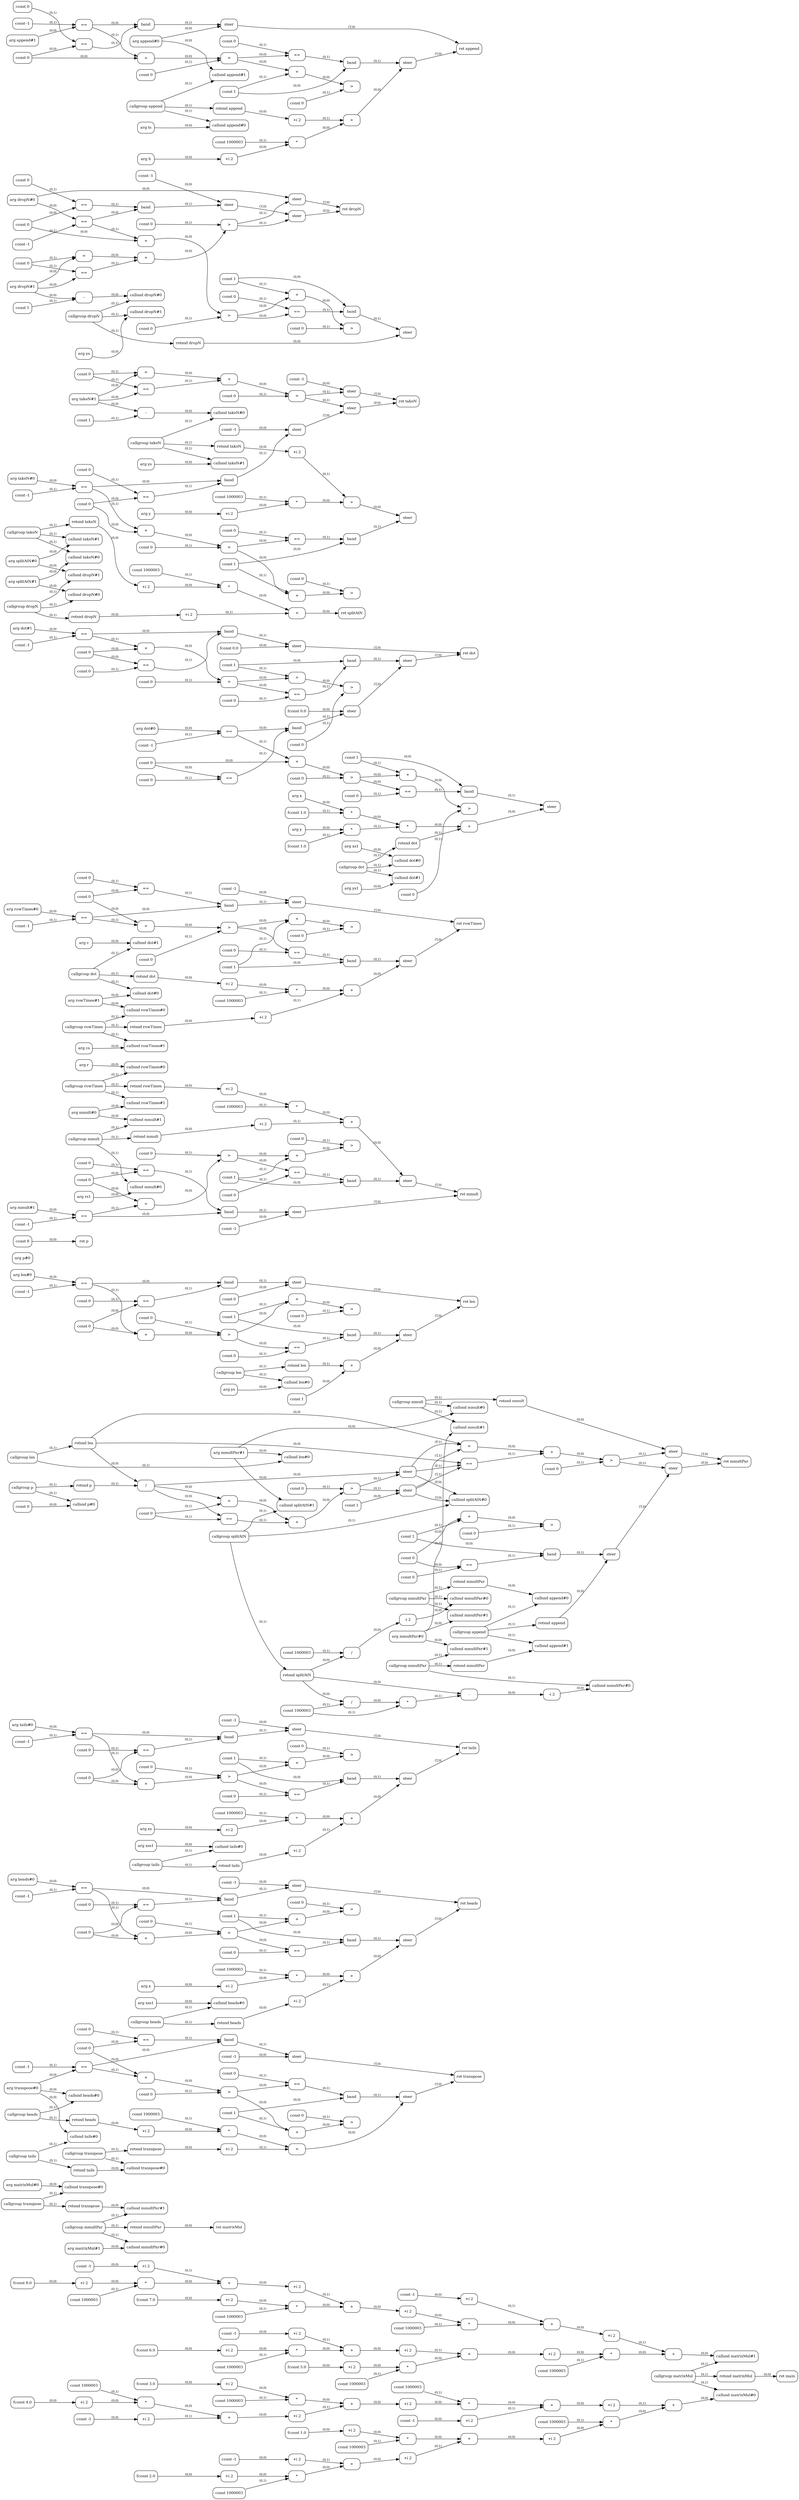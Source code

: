 digraph G {
  rankdir=LR;
  node [shape=box, style=rounded, fontsize=12];
  n0 [label="const -1"];
  n1 [label="const -1"];
  n2 [label="fconst 1.0"];
  n3 [label="fconst 2.0"];
  n4 [label="+i 2"];
  n5 [label="+i 2"];
  n6 [label="const 1000003"];
  n7 [label="*"];
  n8 [label="+"];
  n9 [label="+i 2"];
  n10 [label="+i 2"];
  n11 [label="const 1000003"];
  n12 [label="*"];
  n13 [label="+"];
  n14 [label="const -1"];
  n15 [label="fconst 3.0"];
  n16 [label="fconst 4.0"];
  n17 [label="+i 2"];
  n18 [label="+i 2"];
  n19 [label="const 1000003"];
  n20 [label="*"];
  n21 [label="+"];
  n22 [label="+i 2"];
  n23 [label="+i 2"];
  n24 [label="const 1000003"];
  n25 [label="*"];
  n26 [label="+"];
  n27 [label="+i 2"];
  n28 [label="+i 2"];
  n29 [label="const 1000003"];
  n30 [label="*"];
  n31 [label="+"];
  n32 [label="+i 2"];
  n33 [label="+i 2"];
  n34 [label="const 1000003"];
  n35 [label="*"];
  n36 [label="+"];
  n37 [label="const -1"];
  n38 [label="const -1"];
  n39 [label="fconst 5.0"];
  n40 [label="fconst 6.0"];
  n41 [label="+i 2"];
  n42 [label="+i 2"];
  n43 [label="const 1000003"];
  n44 [label="*"];
  n45 [label="+"];
  n46 [label="+i 2"];
  n47 [label="+i 2"];
  n48 [label="const 1000003"];
  n49 [label="*"];
  n50 [label="+"];
  n51 [label="const -1"];
  n52 [label="fconst 7.0"];
  n53 [label="fconst 8.0"];
  n54 [label="+i 2"];
  n55 [label="+i 2"];
  n56 [label="const 1000003"];
  n57 [label="*"];
  n58 [label="+"];
  n59 [label="+i 2"];
  n60 [label="+i 2"];
  n61 [label="const 1000003"];
  n62 [label="*"];
  n63 [label="+"];
  n64 [label="+i 2"];
  n65 [label="+i 2"];
  n66 [label="const 1000003"];
  n67 [label="*"];
  n68 [label="+"];
  n69 [label="+i 2"];
  n70 [label="+i 2"];
  n71 [label="const 1000003"];
  n72 [label="*"];
  n73 [label="+"];
  n74 [label="arg matrixMul#0"];
  n75 [label="arg matrixMul#1"];
  n76 [label="arg transpose#0"];
  n77 [label="const 0"];
  n78 [label="const -1"];
  n79 [label="=="];
  n80 [label="const 0"];
  n81 [label="=="];
  n82 [label="band"];
  n83 [label="const -1"];
  n84 [label="steer"];
  n85 [label="+"];
  n86 [label="const 0"];
  n87 [label=">"];
  n88 [label="const 1"];
  n89 [label="const 0"];
  n90 [label="=="];
  n91 [label="band"];
  n92 [label="arg heads#0"];
  n93 [label="const 0"];
  n94 [label="const -1"];
  n95 [label="=="];
  n96 [label="const 0"];
  n97 [label="=="];
  n98 [label="band"];
  n99 [label="const -1"];
  n100 [label="steer"];
  n101 [label="+"];
  n102 [label="const 0"];
  n103 [label=">"];
  n104 [label="const 1"];
  n105 [label="const 0"];
  n106 [label="=="];
  n107 [label="band"];
  n108 [label="arg x"];
  n109 [label="arg xss1"];
  n110 [label="callgroup heads"];
  n111 [label="callsnd heads#0"];
  n112 [label="retsnd heads"];
  n113 [label="+i 2"];
  n114 [label="+i 2"];
  n115 [label="const 1000003"];
  n116 [label="*"];
  n117 [label="+"];
  n118 [label="steer"];
  n119 [label="+"];
  n120 [label="const 0"];
  n121 [label=">"];
  n122 [label="ret heads"];
  n123 [label="callgroup heads"];
  n124 [label="callsnd heads#0"];
  n125 [label="retsnd heads"];
  n126 [label="arg tails#0"];
  n127 [label="const 0"];
  n128 [label="const -1"];
  n129 [label="=="];
  n130 [label="const 0"];
  n131 [label="=="];
  n132 [label="band"];
  n133 [label="const -1"];
  n134 [label="steer"];
  n135 [label="+"];
  n136 [label="const 0"];
  n137 [label=">"];
  n138 [label="const 1"];
  n139 [label="const 0"];
  n140 [label="=="];
  n141 [label="band"];
  n142 [label="arg xs"];
  n143 [label="arg xss1"];
  n144 [label="callgroup tails"];
  n145 [label="callsnd tails#0"];
  n146 [label="retsnd tails"];
  n147 [label="+i 2"];
  n148 [label="+i 2"];
  n149 [label="const 1000003"];
  n150 [label="*"];
  n151 [label="+"];
  n152 [label="steer"];
  n153 [label="+"];
  n154 [label="const 0"];
  n155 [label=">"];
  n156 [label="ret tails"];
  n157 [label="callgroup tails"];
  n158 [label="callsnd tails#0"];
  n159 [label="retsnd tails"];
  n160 [label="callgroup transpose"];
  n161 [label="callsnd transpose#0"];
  n162 [label="retsnd transpose"];
  n163 [label="+i 2"];
  n164 [label="+i 2"];
  n165 [label="const 1000003"];
  n166 [label="*"];
  n167 [label="+"];
  n168 [label="steer"];
  n169 [label="+"];
  n170 [label="const 0"];
  n171 [label=">"];
  n172 [label="ret transpose"];
  n173 [label="callgroup transpose"];
  n174 [label="callsnd transpose#0"];
  n175 [label="retsnd transpose"];
  n176 [label="arg mmultPar#0"];
  n177 [label="arg mmultPar#1"];
  n178 [label="arg len#0"];
  n179 [label="const 0"];
  n180 [label="const -1"];
  n181 [label="=="];
  n182 [label="const 0"];
  n183 [label="=="];
  n184 [label="band"];
  n185 [label="const 0"];
  n186 [label="steer"];
  n187 [label="+"];
  n188 [label="const 0"];
  n189 [label=">"];
  n190 [label="const 1"];
  n191 [label="const 0"];
  n192 [label="=="];
  n193 [label="band"];
  n194 [label="const 1"];
  n195 [label="arg ys"];
  n196 [label="callgroup len"];
  n197 [label="callsnd len#0"];
  n198 [label="retsnd len"];
  n199 [label="+"];
  n200 [label="steer"];
  n201 [label="+"];
  n202 [label="const 0"];
  n203 [label=">"];
  n204 [label="ret len"];
  n205 [label="callgroup len"];
  n206 [label="callsnd len#0"];
  n207 [label="retsnd len"];
  n208 [label="const 0"];
  n209 [label="arg p#0"];
  n210 [label="const 8"];
  n211 [label="ret p"];
  n212 [label="callgroup p"];
  n213 [label="callsnd p#0"];
  n214 [label="retsnd p"];
  n215 [label="/"];
  n216 [label="const 0"];
  n217 [label="<"];
  n218 [label="=="];
  n219 [label="+"];
  n220 [label="const 0"];
  n221 [label=">"];
  n222 [label="const 1"];
  n223 [label="steer"];
  n224 [label="steer"];
  n225 [label="<"];
  n226 [label="=="];
  n227 [label="+"];
  n228 [label="const 0"];
  n229 [label=">"];
  n230 [label="arg mmult#0"];
  n231 [label="arg mmult#1"];
  n232 [label="const 0"];
  n233 [label="const -1"];
  n234 [label="=="];
  n235 [label="const 0"];
  n236 [label="=="];
  n237 [label="band"];
  n238 [label="const -1"];
  n239 [label="steer"];
  n240 [label="+"];
  n241 [label="const 0"];
  n242 [label=">"];
  n243 [label="const 1"];
  n244 [label="const 0"];
  n245 [label="=="];
  n246 [label="band"];
  n247 [label="arg r"];
  n248 [label="arg rowTimes#0"];
  n249 [label="arg rowTimes#1"];
  n250 [label="const 0"];
  n251 [label="const -1"];
  n252 [label="=="];
  n253 [label="const 0"];
  n254 [label="=="];
  n255 [label="band"];
  n256 [label="const -1"];
  n257 [label="steer"];
  n258 [label="+"];
  n259 [label="const 0"];
  n260 [label=">"];
  n261 [label="const 1"];
  n262 [label="const 0"];
  n263 [label="=="];
  n264 [label="band"];
  n265 [label="arg c"];
  n266 [label="arg dot#0"];
  n267 [label="arg dot#1"];
  n268 [label="const 0"];
  n269 [label="const -1"];
  n270 [label="=="];
  n271 [label="const 0"];
  n272 [label="=="];
  n273 [label="band"];
  n274 [label="fconst 0.0"];
  n275 [label="steer"];
  n276 [label="+"];
  n277 [label="const 0"];
  n278 [label=">"];
  n279 [label="const 1"];
  n280 [label="const 0"];
  n281 [label="=="];
  n282 [label="band"];
  n283 [label="const 0"];
  n284 [label="const -1"];
  n285 [label="=="];
  n286 [label="const 0"];
  n287 [label="=="];
  n288 [label="band"];
  n289 [label="fconst 0.0"];
  n290 [label="steer"];
  n291 [label="+"];
  n292 [label="const 0"];
  n293 [label=">"];
  n294 [label="const 1"];
  n295 [label="const 0"];
  n296 [label="=="];
  n297 [label="band"];
  n298 [label="arg x"];
  n299 [label="fconst 1.0"];
  n300 [label="*"];
  n301 [label="arg y"];
  n302 [label="fconst 1.0"];
  n303 [label="*"];
  n304 [label="*"];
  n305 [label="arg xs1"];
  n306 [label="arg ys1"];
  n307 [label="callgroup dot"];
  n308 [label="callsnd dot#0"];
  n309 [label="callsnd dot#1"];
  n310 [label="retsnd dot"];
  n311 [label="+"];
  n312 [label="steer"];
  n313 [label="+"];
  n314 [label="const 0"];
  n315 [label=">"];
  n316 [label="steer"];
  n317 [label="+"];
  n318 [label="const 0"];
  n319 [label=">"];
  n320 [label="ret dot"];
  n321 [label="callgroup dot"];
  n322 [label="callsnd dot#0"];
  n323 [label="callsnd dot#1"];
  n324 [label="retsnd dot"];
  n325 [label="arg cs"];
  n326 [label="callgroup rowTimes"];
  n327 [label="callsnd rowTimes#0"];
  n328 [label="callsnd rowTimes#1"];
  n329 [label="retsnd rowTimes"];
  n330 [label="+i 2"];
  n331 [label="+i 2"];
  n332 [label="const 1000003"];
  n333 [label="*"];
  n334 [label="+"];
  n335 [label="steer"];
  n336 [label="+"];
  n337 [label="const 0"];
  n338 [label=">"];
  n339 [label="ret rowTimes"];
  n340 [label="callgroup rowTimes"];
  n341 [label="callsnd rowTimes#0"];
  n342 [label="callsnd rowTimes#1"];
  n343 [label="retsnd rowTimes"];
  n344 [label="arg rs1"];
  n345 [label="callgroup mmult"];
  n346 [label="callsnd mmult#0"];
  n347 [label="callsnd mmult#1"];
  n348 [label="retsnd mmult"];
  n349 [label="+i 2"];
  n350 [label="+i 2"];
  n351 [label="const 1000003"];
  n352 [label="*"];
  n353 [label="+"];
  n354 [label="steer"];
  n355 [label="+"];
  n356 [label="const 0"];
  n357 [label=">"];
  n358 [label="ret mmult"];
  n359 [label="callgroup mmult"];
  n360 [label="callsnd mmult#0"];
  n361 [label="callsnd mmult#1"];
  n362 [label="retsnd mmult"];
  n363 [label="arg splitAtN#0"];
  n364 [label="arg splitAtN#1"];
  n365 [label="arg takeN#0"];
  n366 [label="arg takeN#1"];
  n367 [label="const 0"];
  n368 [label="<"];
  n369 [label="=="];
  n370 [label="+"];
  n371 [label="const 0"];
  n372 [label=">"];
  n373 [label="const -1"];
  n374 [label="const 0"];
  n375 [label="const -1"];
  n376 [label="=="];
  n377 [label="const 0"];
  n378 [label="=="];
  n379 [label="band"];
  n380 [label="const -1"];
  n381 [label="steer"];
  n382 [label="+"];
  n383 [label="const 0"];
  n384 [label=">"];
  n385 [label="const 1"];
  n386 [label="const 0"];
  n387 [label="=="];
  n388 [label="band"];
  n389 [label="arg y"];
  n390 [label="const 1"];
  n391 [label="-"];
  n392 [label="arg ys"];
  n393 [label="callgroup takeN"];
  n394 [label="callsnd takeN#0"];
  n395 [label="callsnd takeN#1"];
  n396 [label="retsnd takeN"];
  n397 [label="+i 2"];
  n398 [label="+i 2"];
  n399 [label="const 1000003"];
  n400 [label="*"];
  n401 [label="+"];
  n402 [label="steer"];
  n403 [label="+"];
  n404 [label="const 0"];
  n405 [label=">"];
  n406 [label="steer"];
  n407 [label="steer"];
  n408 [label="ret takeN"];
  n409 [label="callgroup takeN"];
  n410 [label="callsnd takeN#0"];
  n411 [label="callsnd takeN#1"];
  n412 [label="retsnd takeN"];
  n413 [label="arg dropN#0"];
  n414 [label="arg dropN#1"];
  n415 [label="const 0"];
  n416 [label="<"];
  n417 [label="=="];
  n418 [label="+"];
  n419 [label="const 0"];
  n420 [label=">"];
  n421 [label="const 0"];
  n422 [label="const -1"];
  n423 [label="=="];
  n424 [label="const 0"];
  n425 [label="=="];
  n426 [label="band"];
  n427 [label="const -1"];
  n428 [label="steer"];
  n429 [label="+"];
  n430 [label="const 0"];
  n431 [label=">"];
  n432 [label="const 1"];
  n433 [label="const 0"];
  n434 [label="=="];
  n435 [label="band"];
  n436 [label="const 1"];
  n437 [label="-"];
  n438 [label="arg ys"];
  n439 [label="callgroup dropN"];
  n440 [label="callsnd dropN#0"];
  n441 [label="callsnd dropN#1"];
  n442 [label="retsnd dropN"];
  n443 [label="steer"];
  n444 [label="+"];
  n445 [label="const 0"];
  n446 [label=">"];
  n447 [label="steer"];
  n448 [label="steer"];
  n449 [label="ret dropN"];
  n450 [label="callgroup dropN"];
  n451 [label="callsnd dropN#0"];
  n452 [label="callsnd dropN#1"];
  n453 [label="retsnd dropN"];
  n454 [label="+i 2"];
  n455 [label="+i 2"];
  n456 [label="const 1000003"];
  n457 [label="*"];
  n458 [label="+"];
  n459 [label="ret splitAtN"];
  n460 [label="callgroup splitAtN"];
  n461 [label="callsnd splitAtN#0"];
  n462 [label="callsnd splitAtN#1"];
  n463 [label="retsnd splitAtN"];
  n464 [label="const 0"];
  n465 [label="const 1000003"];
  n466 [label="/"];
  n467 [label="-i 2"];
  n468 [label="const 1000003"];
  n469 [label="/"];
  n470 [label="*"];
  n471 [label="-"];
  n472 [label="-i 2"];
  n473 [label="const 1"];
  n474 [label="const 0"];
  n475 [label="=="];
  n476 [label="band"];
  n477 [label="callgroup mmultPar"];
  n478 [label="callsnd mmultPar#0"];
  n479 [label="callsnd mmultPar#1"];
  n480 [label="retsnd mmultPar"];
  n481 [label="callgroup mmultPar"];
  n482 [label="callsnd mmultPar#0"];
  n483 [label="callsnd mmultPar#1"];
  n484 [label="retsnd mmultPar"];
  n485 [label="arg append#0"];
  n486 [label="arg append#1"];
  n487 [label="const 0"];
  n488 [label="const -1"];
  n489 [label="=="];
  n490 [label="const 0"];
  n491 [label="=="];
  n492 [label="band"];
  n493 [label="steer"];
  n494 [label="+"];
  n495 [label="const 0"];
  n496 [label=">"];
  n497 [label="const 1"];
  n498 [label="const 0"];
  n499 [label="=="];
  n500 [label="band"];
  n501 [label="arg h"];
  n502 [label="arg ts"];
  n503 [label="callgroup append"];
  n504 [label="callsnd append#0"];
  n505 [label="callsnd append#1"];
  n506 [label="retsnd append"];
  n507 [label="+i 2"];
  n508 [label="+i 2"];
  n509 [label="const 1000003"];
  n510 [label="*"];
  n511 [label="+"];
  n512 [label="steer"];
  n513 [label="+"];
  n514 [label="const 0"];
  n515 [label=">"];
  n516 [label="ret append"];
  n517 [label="callgroup append"];
  n518 [label="callsnd append#0"];
  n519 [label="callsnd append#1"];
  n520 [label="retsnd append"];
  n521 [label="steer"];
  n522 [label="+"];
  n523 [label="const 0"];
  n524 [label=">"];
  n525 [label="steer"];
  n526 [label="steer"];
  n527 [label="ret mmultPar"];
  n528 [label="callgroup mmultPar"];
  n529 [label="callsnd mmultPar#0"];
  n530 [label="callsnd mmultPar#1"];
  n531 [label="retsnd mmultPar"];
  n532 [label="ret matrixMul"];
  n533 [label="callgroup matrixMul"];
  n534 [label="callsnd matrixMul#0"];
  n535 [label="callsnd matrixMul#1"];
  n536 [label="retsnd matrixMul"];
  n537 [label="ret main"];
  n3 -> n4 [label="(0,0)", fontsize=10];
  n1 -> n5 [label="(0,0)", fontsize=10];
  n4 -> n7 [label="(0,0)", fontsize=10];
  n6 -> n7 [label="(0,1)", fontsize=10];
  n7 -> n8 [label="(0,0)", fontsize=10];
  n5 -> n8 [label="(0,1)", fontsize=10];
  n2 -> n9 [label="(0,0)", fontsize=10];
  n8 -> n10 [label="(0,0)", fontsize=10];
  n9 -> n12 [label="(0,0)", fontsize=10];
  n11 -> n12 [label="(0,1)", fontsize=10];
  n12 -> n13 [label="(0,0)", fontsize=10];
  n10 -> n13 [label="(0,1)", fontsize=10];
  n16 -> n17 [label="(0,0)", fontsize=10];
  n14 -> n18 [label="(0,0)", fontsize=10];
  n17 -> n20 [label="(0,0)", fontsize=10];
  n19 -> n20 [label="(0,1)", fontsize=10];
  n20 -> n21 [label="(0,0)", fontsize=10];
  n18 -> n21 [label="(0,1)", fontsize=10];
  n15 -> n22 [label="(0,0)", fontsize=10];
  n21 -> n23 [label="(0,0)", fontsize=10];
  n22 -> n25 [label="(0,0)", fontsize=10];
  n24 -> n25 [label="(0,1)", fontsize=10];
  n25 -> n26 [label="(0,0)", fontsize=10];
  n23 -> n26 [label="(0,1)", fontsize=10];
  n26 -> n27 [label="(0,0)", fontsize=10];
  n0 -> n28 [label="(0,0)", fontsize=10];
  n27 -> n30 [label="(0,0)", fontsize=10];
  n29 -> n30 [label="(0,1)", fontsize=10];
  n30 -> n31 [label="(0,0)", fontsize=10];
  n28 -> n31 [label="(0,1)", fontsize=10];
  n13 -> n32 [label="(0,0)", fontsize=10];
  n31 -> n33 [label="(0,0)", fontsize=10];
  n32 -> n35 [label="(0,0)", fontsize=10];
  n34 -> n35 [label="(0,1)", fontsize=10];
  n35 -> n36 [label="(0,0)", fontsize=10];
  n33 -> n36 [label="(0,1)", fontsize=10];
  n40 -> n41 [label="(0,0)", fontsize=10];
  n38 -> n42 [label="(0,0)", fontsize=10];
  n41 -> n44 [label="(0,0)", fontsize=10];
  n43 -> n44 [label="(0,1)", fontsize=10];
  n44 -> n45 [label="(0,0)", fontsize=10];
  n42 -> n45 [label="(0,1)", fontsize=10];
  n39 -> n46 [label="(0,0)", fontsize=10];
  n45 -> n47 [label="(0,0)", fontsize=10];
  n46 -> n49 [label="(0,0)", fontsize=10];
  n48 -> n49 [label="(0,1)", fontsize=10];
  n49 -> n50 [label="(0,0)", fontsize=10];
  n47 -> n50 [label="(0,1)", fontsize=10];
  n53 -> n54 [label="(0,0)", fontsize=10];
  n51 -> n55 [label="(0,0)", fontsize=10];
  n54 -> n57 [label="(0,0)", fontsize=10];
  n56 -> n57 [label="(0,1)", fontsize=10];
  n57 -> n58 [label="(0,0)", fontsize=10];
  n55 -> n58 [label="(0,1)", fontsize=10];
  n52 -> n59 [label="(0,0)", fontsize=10];
  n58 -> n60 [label="(0,0)", fontsize=10];
  n59 -> n62 [label="(0,0)", fontsize=10];
  n61 -> n62 [label="(0,1)", fontsize=10];
  n62 -> n63 [label="(0,0)", fontsize=10];
  n60 -> n63 [label="(0,1)", fontsize=10];
  n63 -> n64 [label="(0,0)", fontsize=10];
  n37 -> n65 [label="(0,0)", fontsize=10];
  n64 -> n67 [label="(0,0)", fontsize=10];
  n66 -> n67 [label="(0,1)", fontsize=10];
  n67 -> n68 [label="(0,0)", fontsize=10];
  n65 -> n68 [label="(0,1)", fontsize=10];
  n50 -> n69 [label="(0,0)", fontsize=10];
  n68 -> n70 [label="(0,0)", fontsize=10];
  n69 -> n72 [label="(0,0)", fontsize=10];
  n71 -> n72 [label="(0,1)", fontsize=10];
  n72 -> n73 [label="(0,0)", fontsize=10];
  n70 -> n73 [label="(0,1)", fontsize=10];
  n76 -> n79 [label="(0,0)", fontsize=10];
  n78 -> n79 [label="(0,1)", fontsize=10];
  n77 -> n81 [label="(0,0)", fontsize=10];
  n80 -> n81 [label="(0,1)", fontsize=10];
  n79 -> n82 [label="(0,0)", fontsize=10];
  n81 -> n82 [label="(0,1)", fontsize=10];
  n83 -> n84 [label="(0,0)", fontsize=10];
  n82 -> n84 [label="(0,1)", fontsize=10];
  n77 -> n85 [label="(0,0)", fontsize=10];
  n79 -> n85 [label="(0,1)", fontsize=10];
  n85 -> n87 [label="(0,0)", fontsize=10];
  n86 -> n87 [label="(0,1)", fontsize=10];
  n87 -> n90 [label="(0,0)", fontsize=10];
  n89 -> n90 [label="(0,1)", fontsize=10];
  n88 -> n91 [label="(0,0)", fontsize=10];
  n90 -> n91 [label="(0,1)", fontsize=10];
  n92 -> n95 [label="(0,0)", fontsize=10];
  n94 -> n95 [label="(0,1)", fontsize=10];
  n93 -> n97 [label="(0,0)", fontsize=10];
  n96 -> n97 [label="(0,1)", fontsize=10];
  n95 -> n98 [label="(0,0)", fontsize=10];
  n97 -> n98 [label="(0,1)", fontsize=10];
  n99 -> n100 [label="(0,0)", fontsize=10];
  n98 -> n100 [label="(0,1)", fontsize=10];
  n93 -> n101 [label="(0,0)", fontsize=10];
  n95 -> n101 [label="(0,1)", fontsize=10];
  n101 -> n103 [label="(0,0)", fontsize=10];
  n102 -> n103 [label="(0,1)", fontsize=10];
  n103 -> n106 [label="(0,0)", fontsize=10];
  n105 -> n106 [label="(0,1)", fontsize=10];
  n104 -> n107 [label="(0,0)", fontsize=10];
  n106 -> n107 [label="(0,1)", fontsize=10];
  n109 -> n111 [label="(0,0)", fontsize=10];
  n110 -> n111 [label="(0,1)", fontsize=10];
  n110 -> n112 [label="(0,1)", fontsize=10];
  n108 -> n113 [label="(0,0)", fontsize=10];
  n112 -> n114 [label="(0,0)", fontsize=10];
  n113 -> n116 [label="(0,0)", fontsize=10];
  n115 -> n116 [label="(0,1)", fontsize=10];
  n116 -> n117 [label="(0,0)", fontsize=10];
  n114 -> n117 [label="(0,1)", fontsize=10];
  n117 -> n118 [label="(0,0)", fontsize=10];
  n107 -> n118 [label="(0,1)", fontsize=10];
  n103 -> n119 [label="(0,0)", fontsize=10];
  n104 -> n119 [label="(0,1)", fontsize=10];
  n119 -> n121 [label="(0,0)", fontsize=10];
  n120 -> n121 [label="(0,1)", fontsize=10];
  n100 -> n122 [label="(T,0)", fontsize=10];
  n118 -> n122 [label="(T,0)", fontsize=10];
  n76 -> n124 [label="(0,0)", fontsize=10];
  n123 -> n124 [label="(0,1)", fontsize=10];
  n123 -> n125 [label="(0,1)", fontsize=10];
  n126 -> n129 [label="(0,0)", fontsize=10];
  n128 -> n129 [label="(0,1)", fontsize=10];
  n127 -> n131 [label="(0,0)", fontsize=10];
  n130 -> n131 [label="(0,1)", fontsize=10];
  n129 -> n132 [label="(0,0)", fontsize=10];
  n131 -> n132 [label="(0,1)", fontsize=10];
  n133 -> n134 [label="(0,0)", fontsize=10];
  n132 -> n134 [label="(0,1)", fontsize=10];
  n127 -> n135 [label="(0,0)", fontsize=10];
  n129 -> n135 [label="(0,1)", fontsize=10];
  n135 -> n137 [label="(0,0)", fontsize=10];
  n136 -> n137 [label="(0,1)", fontsize=10];
  n137 -> n140 [label="(0,0)", fontsize=10];
  n139 -> n140 [label="(0,1)", fontsize=10];
  n138 -> n141 [label="(0,0)", fontsize=10];
  n140 -> n141 [label="(0,1)", fontsize=10];
  n143 -> n145 [label="(0,0)", fontsize=10];
  n144 -> n145 [label="(0,1)", fontsize=10];
  n144 -> n146 [label="(0,1)", fontsize=10];
  n142 -> n147 [label="(0,0)", fontsize=10];
  n146 -> n148 [label="(0,0)", fontsize=10];
  n147 -> n150 [label="(0,0)", fontsize=10];
  n149 -> n150 [label="(0,1)", fontsize=10];
  n150 -> n151 [label="(0,0)", fontsize=10];
  n148 -> n151 [label="(0,1)", fontsize=10];
  n151 -> n152 [label="(0,0)", fontsize=10];
  n141 -> n152 [label="(0,1)", fontsize=10];
  n137 -> n153 [label="(0,0)", fontsize=10];
  n138 -> n153 [label="(0,1)", fontsize=10];
  n153 -> n155 [label="(0,0)", fontsize=10];
  n154 -> n155 [label="(0,1)", fontsize=10];
  n134 -> n156 [label="(T,0)", fontsize=10];
  n152 -> n156 [label="(T,0)", fontsize=10];
  n76 -> n158 [label="(0,0)", fontsize=10];
  n157 -> n158 [label="(0,1)", fontsize=10];
  n157 -> n159 [label="(0,1)", fontsize=10];
  n159 -> n161 [label="(0,0)", fontsize=10];
  n160 -> n161 [label="(0,1)", fontsize=10];
  n160 -> n162 [label="(0,1)", fontsize=10];
  n125 -> n163 [label="(0,0)", fontsize=10];
  n162 -> n164 [label="(0,0)", fontsize=10];
  n163 -> n166 [label="(0,0)", fontsize=10];
  n165 -> n166 [label="(0,1)", fontsize=10];
  n166 -> n167 [label="(0,0)", fontsize=10];
  n164 -> n167 [label="(0,1)", fontsize=10];
  n167 -> n168 [label="(0,0)", fontsize=10];
  n91 -> n168 [label="(0,1)", fontsize=10];
  n87 -> n169 [label="(0,0)", fontsize=10];
  n88 -> n169 [label="(0,1)", fontsize=10];
  n169 -> n171 [label="(0,0)", fontsize=10];
  n170 -> n171 [label="(0,1)", fontsize=10];
  n84 -> n172 [label="(T,0)", fontsize=10];
  n168 -> n172 [label="(T,0)", fontsize=10];
  n74 -> n174 [label="(0,0)", fontsize=10];
  n173 -> n174 [label="(0,1)", fontsize=10];
  n173 -> n175 [label="(0,1)", fontsize=10];
  n178 -> n181 [label="(0,0)", fontsize=10];
  n180 -> n181 [label="(0,1)", fontsize=10];
  n179 -> n183 [label="(0,0)", fontsize=10];
  n182 -> n183 [label="(0,1)", fontsize=10];
  n181 -> n184 [label="(0,0)", fontsize=10];
  n183 -> n184 [label="(0,1)", fontsize=10];
  n185 -> n186 [label="(0,0)", fontsize=10];
  n184 -> n186 [label="(0,1)", fontsize=10];
  n179 -> n187 [label="(0,0)", fontsize=10];
  n181 -> n187 [label="(0,1)", fontsize=10];
  n187 -> n189 [label="(0,0)", fontsize=10];
  n188 -> n189 [label="(0,1)", fontsize=10];
  n189 -> n192 [label="(0,0)", fontsize=10];
  n191 -> n192 [label="(0,1)", fontsize=10];
  n190 -> n193 [label="(0,0)", fontsize=10];
  n192 -> n193 [label="(0,1)", fontsize=10];
  n195 -> n197 [label="(0,0)", fontsize=10];
  n196 -> n197 [label="(0,1)", fontsize=10];
  n196 -> n198 [label="(0,1)", fontsize=10];
  n194 -> n199 [label="(0,0)", fontsize=10];
  n198 -> n199 [label="(0,1)", fontsize=10];
  n199 -> n200 [label="(0,0)", fontsize=10];
  n193 -> n200 [label="(0,1)", fontsize=10];
  n189 -> n201 [label="(0,0)", fontsize=10];
  n190 -> n201 [label="(0,1)", fontsize=10];
  n201 -> n203 [label="(0,0)", fontsize=10];
  n202 -> n203 [label="(0,1)", fontsize=10];
  n186 -> n204 [label="(T,0)", fontsize=10];
  n200 -> n204 [label="(T,0)", fontsize=10];
  n177 -> n206 [label="(0,0)", fontsize=10];
  n205 -> n206 [label="(0,1)", fontsize=10];
  n205 -> n207 [label="(0,1)", fontsize=10];
  n210 -> n211 [label="(0,0)", fontsize=10];
  n208 -> n213 [label="(0,0)", fontsize=10];
  n212 -> n213 [label="(0,1)", fontsize=10];
  n212 -> n214 [label="(0,1)", fontsize=10];
  n207 -> n215 [label="(0,0)", fontsize=10];
  n214 -> n215 [label="(0,1)", fontsize=10];
  n215 -> n217 [label="(0,0)", fontsize=10];
  n216 -> n217 [label="(0,1)", fontsize=10];
  n215 -> n218 [label="(0,0)", fontsize=10];
  n216 -> n218 [label="(0,1)", fontsize=10];
  n217 -> n219 [label="(0,0)", fontsize=10];
  n218 -> n219 [label="(0,1)", fontsize=10];
  n219 -> n221 [label="(0,0)", fontsize=10];
  n220 -> n221 [label="(0,1)", fontsize=10];
  n222 -> n223 [label="(0,0)", fontsize=10];
  n221 -> n223 [label="(0,1)", fontsize=10];
  n215 -> n224 [label="(0,0)", fontsize=10];
  n221 -> n224 [label="(0,1)", fontsize=10];
  n207 -> n225 [label="(0,0)", fontsize=10];
  n223 -> n225 [label="(T,1)", fontsize=10];
  n224 -> n225 [label="(F,1)", fontsize=10];
  n207 -> n226 [label="(0,0)", fontsize=10];
  n223 -> n226 [label="(T,1)", fontsize=10];
  n224 -> n226 [label="(F,1)", fontsize=10];
  n225 -> n227 [label="(0,0)", fontsize=10];
  n226 -> n227 [label="(0,1)", fontsize=10];
  n227 -> n229 [label="(0,0)", fontsize=10];
  n228 -> n229 [label="(0,1)", fontsize=10];
  n231 -> n234 [label="(0,0)", fontsize=10];
  n233 -> n234 [label="(0,1)", fontsize=10];
  n232 -> n236 [label="(0,0)", fontsize=10];
  n235 -> n236 [label="(0,1)", fontsize=10];
  n234 -> n237 [label="(0,0)", fontsize=10];
  n236 -> n237 [label="(0,1)", fontsize=10];
  n238 -> n239 [label="(0,0)", fontsize=10];
  n237 -> n239 [label="(0,1)", fontsize=10];
  n232 -> n240 [label="(0,0)", fontsize=10];
  n234 -> n240 [label="(0,1)", fontsize=10];
  n240 -> n242 [label="(0,0)", fontsize=10];
  n241 -> n242 [label="(0,1)", fontsize=10];
  n242 -> n245 [label="(0,0)", fontsize=10];
  n244 -> n245 [label="(0,1)", fontsize=10];
  n243 -> n246 [label="(0,0)", fontsize=10];
  n245 -> n246 [label="(0,1)", fontsize=10];
  n248 -> n252 [label="(0,0)", fontsize=10];
  n251 -> n252 [label="(0,1)", fontsize=10];
  n250 -> n254 [label="(0,0)", fontsize=10];
  n253 -> n254 [label="(0,1)", fontsize=10];
  n252 -> n255 [label="(0,0)", fontsize=10];
  n254 -> n255 [label="(0,1)", fontsize=10];
  n256 -> n257 [label="(0,0)", fontsize=10];
  n255 -> n257 [label="(0,1)", fontsize=10];
  n250 -> n258 [label="(0,0)", fontsize=10];
  n252 -> n258 [label="(0,1)", fontsize=10];
  n258 -> n260 [label="(0,0)", fontsize=10];
  n259 -> n260 [label="(0,1)", fontsize=10];
  n260 -> n263 [label="(0,0)", fontsize=10];
  n262 -> n263 [label="(0,1)", fontsize=10];
  n261 -> n264 [label="(0,0)", fontsize=10];
  n263 -> n264 [label="(0,1)", fontsize=10];
  n267 -> n270 [label="(0,0)", fontsize=10];
  n269 -> n270 [label="(0,1)", fontsize=10];
  n268 -> n272 [label="(0,0)", fontsize=10];
  n271 -> n272 [label="(0,1)", fontsize=10];
  n270 -> n273 [label="(0,0)", fontsize=10];
  n272 -> n273 [label="(0,1)", fontsize=10];
  n274 -> n275 [label="(0,0)", fontsize=10];
  n273 -> n275 [label="(0,1)", fontsize=10];
  n268 -> n276 [label="(0,0)", fontsize=10];
  n270 -> n276 [label="(0,1)", fontsize=10];
  n276 -> n278 [label="(0,0)", fontsize=10];
  n277 -> n278 [label="(0,1)", fontsize=10];
  n278 -> n281 [label="(0,0)", fontsize=10];
  n280 -> n281 [label="(0,1)", fontsize=10];
  n279 -> n282 [label="(0,0)", fontsize=10];
  n281 -> n282 [label="(0,1)", fontsize=10];
  n266 -> n285 [label="(0,0)", fontsize=10];
  n284 -> n285 [label="(0,1)", fontsize=10];
  n283 -> n287 [label="(0,0)", fontsize=10];
  n286 -> n287 [label="(0,1)", fontsize=10];
  n285 -> n288 [label="(0,0)", fontsize=10];
  n287 -> n288 [label="(0,1)", fontsize=10];
  n289 -> n290 [label="(0,0)", fontsize=10];
  n288 -> n290 [label="(0,1)", fontsize=10];
  n283 -> n291 [label="(0,0)", fontsize=10];
  n285 -> n291 [label="(0,1)", fontsize=10];
  n291 -> n293 [label="(0,0)", fontsize=10];
  n292 -> n293 [label="(0,1)", fontsize=10];
  n293 -> n296 [label="(0,0)", fontsize=10];
  n295 -> n296 [label="(0,1)", fontsize=10];
  n294 -> n297 [label="(0,0)", fontsize=10];
  n296 -> n297 [label="(0,1)", fontsize=10];
  n298 -> n300 [label="(0,0)", fontsize=10];
  n299 -> n300 [label="(0,1)", fontsize=10];
  n301 -> n303 [label="(0,0)", fontsize=10];
  n302 -> n303 [label="(0,1)", fontsize=10];
  n300 -> n304 [label="(0,0)", fontsize=10];
  n303 -> n304 [label="(0,1)", fontsize=10];
  n305 -> n308 [label="(0,0)", fontsize=10];
  n307 -> n308 [label="(0,1)", fontsize=10];
  n306 -> n309 [label="(0,0)", fontsize=10];
  n307 -> n309 [label="(0,1)", fontsize=10];
  n307 -> n310 [label="(0,1)", fontsize=10];
  n304 -> n311 [label="(0,0)", fontsize=10];
  n310 -> n311 [label="(0,1)", fontsize=10];
  n311 -> n312 [label="(0,0)", fontsize=10];
  n297 -> n312 [label="(0,1)", fontsize=10];
  n293 -> n313 [label="(0,0)", fontsize=10];
  n294 -> n313 [label="(0,1)", fontsize=10];
  n313 -> n315 [label="(0,0)", fontsize=10];
  n314 -> n315 [label="(0,1)", fontsize=10];
  n290 -> n316 [label="(T,0)", fontsize=10];
  n282 -> n316 [label="(0,1)", fontsize=10];
  n278 -> n317 [label="(0,0)", fontsize=10];
  n279 -> n317 [label="(0,1)", fontsize=10];
  n317 -> n319 [label="(0,0)", fontsize=10];
  n318 -> n319 [label="(0,1)", fontsize=10];
  n275 -> n320 [label="(T,0)", fontsize=10];
  n316 -> n320 [label="(T,0)", fontsize=10];
  n249 -> n322 [label="(0,0)", fontsize=10];
  n321 -> n322 [label="(0,1)", fontsize=10];
  n265 -> n323 [label="(0,0)", fontsize=10];
  n321 -> n323 [label="(0,1)", fontsize=10];
  n321 -> n324 [label="(0,1)", fontsize=10];
  n249 -> n327 [label="(0,0)", fontsize=10];
  n326 -> n327 [label="(0,1)", fontsize=10];
  n325 -> n328 [label="(0,0)", fontsize=10];
  n326 -> n328 [label="(0,1)", fontsize=10];
  n326 -> n329 [label="(0,1)", fontsize=10];
  n324 -> n330 [label="(0,0)", fontsize=10];
  n329 -> n331 [label="(0,0)", fontsize=10];
  n330 -> n333 [label="(0,0)", fontsize=10];
  n332 -> n333 [label="(0,1)", fontsize=10];
  n333 -> n334 [label="(0,0)", fontsize=10];
  n331 -> n334 [label="(0,1)", fontsize=10];
  n334 -> n335 [label="(0,0)", fontsize=10];
  n264 -> n335 [label="(0,1)", fontsize=10];
  n260 -> n336 [label="(0,0)", fontsize=10];
  n261 -> n336 [label="(0,1)", fontsize=10];
  n336 -> n338 [label="(0,0)", fontsize=10];
  n337 -> n338 [label="(0,1)", fontsize=10];
  n257 -> n339 [label="(T,0)", fontsize=10];
  n335 -> n339 [label="(T,0)", fontsize=10];
  n247 -> n341 [label="(0,0)", fontsize=10];
  n340 -> n341 [label="(0,1)", fontsize=10];
  n230 -> n342 [label="(0,0)", fontsize=10];
  n340 -> n342 [label="(0,1)", fontsize=10];
  n340 -> n343 [label="(0,1)", fontsize=10];
  n344 -> n346 [label="(0,0)", fontsize=10];
  n345 -> n346 [label="(0,1)", fontsize=10];
  n230 -> n347 [label="(0,0)", fontsize=10];
  n345 -> n347 [label="(0,1)", fontsize=10];
  n345 -> n348 [label="(0,1)", fontsize=10];
  n343 -> n349 [label="(0,0)", fontsize=10];
  n348 -> n350 [label="(0,0)", fontsize=10];
  n349 -> n352 [label="(0,0)", fontsize=10];
  n351 -> n352 [label="(0,1)", fontsize=10];
  n352 -> n353 [label="(0,0)", fontsize=10];
  n350 -> n353 [label="(0,1)", fontsize=10];
  n353 -> n354 [label="(0,0)", fontsize=10];
  n246 -> n354 [label="(0,1)", fontsize=10];
  n242 -> n355 [label="(0,0)", fontsize=10];
  n243 -> n355 [label="(0,1)", fontsize=10];
  n355 -> n357 [label="(0,0)", fontsize=10];
  n356 -> n357 [label="(0,1)", fontsize=10];
  n239 -> n358 [label="(T,0)", fontsize=10];
  n354 -> n358 [label="(T,0)", fontsize=10];
  n177 -> n360 [label="(0,0)", fontsize=10];
  n359 -> n360 [label="(0,1)", fontsize=10];
  n176 -> n361 [label="(0,0)", fontsize=10];
  n359 -> n361 [label="(0,1)", fontsize=10];
  n359 -> n362 [label="(0,1)", fontsize=10];
  n366 -> n368 [label="(0,0)", fontsize=10];
  n367 -> n368 [label="(0,1)", fontsize=10];
  n366 -> n369 [label="(0,0)", fontsize=10];
  n367 -> n369 [label="(0,1)", fontsize=10];
  n368 -> n370 [label="(0,0)", fontsize=10];
  n369 -> n370 [label="(0,1)", fontsize=10];
  n370 -> n372 [label="(0,0)", fontsize=10];
  n371 -> n372 [label="(0,1)", fontsize=10];
  n365 -> n376 [label="(0,0)", fontsize=10];
  n375 -> n376 [label="(0,1)", fontsize=10];
  n374 -> n378 [label="(0,0)", fontsize=10];
  n377 -> n378 [label="(0,1)", fontsize=10];
  n376 -> n379 [label="(0,0)", fontsize=10];
  n378 -> n379 [label="(0,1)", fontsize=10];
  n380 -> n381 [label="(0,0)", fontsize=10];
  n379 -> n381 [label="(0,1)", fontsize=10];
  n374 -> n382 [label="(0,0)", fontsize=10];
  n376 -> n382 [label="(0,1)", fontsize=10];
  n382 -> n384 [label="(0,0)", fontsize=10];
  n383 -> n384 [label="(0,1)", fontsize=10];
  n384 -> n387 [label="(0,0)", fontsize=10];
  n386 -> n387 [label="(0,1)", fontsize=10];
  n385 -> n388 [label="(0,0)", fontsize=10];
  n387 -> n388 [label="(0,1)", fontsize=10];
  n366 -> n391 [label="(0,0)", fontsize=10];
  n390 -> n391 [label="(0,1)", fontsize=10];
  n391 -> n394 [label="(0,0)", fontsize=10];
  n393 -> n394 [label="(0,1)", fontsize=10];
  n392 -> n395 [label="(0,0)", fontsize=10];
  n393 -> n395 [label="(0,1)", fontsize=10];
  n393 -> n396 [label="(0,1)", fontsize=10];
  n389 -> n397 [label="(0,0)", fontsize=10];
  n396 -> n398 [label="(0,0)", fontsize=10];
  n397 -> n400 [label="(0,0)", fontsize=10];
  n399 -> n400 [label="(0,1)", fontsize=10];
  n400 -> n401 [label="(0,0)", fontsize=10];
  n398 -> n401 [label="(0,1)", fontsize=10];
  n401 -> n402 [label="(0,0)", fontsize=10];
  n388 -> n402 [label="(0,1)", fontsize=10];
  n384 -> n403 [label="(0,0)", fontsize=10];
  n385 -> n403 [label="(0,1)", fontsize=10];
  n403 -> n405 [label="(0,0)", fontsize=10];
  n404 -> n405 [label="(0,1)", fontsize=10];
  n373 -> n406 [label="(0,0)", fontsize=10];
  n372 -> n406 [label="(0,1)", fontsize=10];
  n381 -> n407 [label="(T,0)", fontsize=10];
  n372 -> n407 [label="(0,1)", fontsize=10];
  n406 -> n408 [label="(T,0)", fontsize=10];
  n407 -> n408 [label="(F,0)", fontsize=10];
  n364 -> n410 [label="(0,0)", fontsize=10];
  n409 -> n410 [label="(0,1)", fontsize=10];
  n363 -> n411 [label="(0,0)", fontsize=10];
  n409 -> n411 [label="(0,1)", fontsize=10];
  n409 -> n412 [label="(0,1)", fontsize=10];
  n414 -> n416 [label="(0,0)", fontsize=10];
  n415 -> n416 [label="(0,1)", fontsize=10];
  n414 -> n417 [label="(0,0)", fontsize=10];
  n415 -> n417 [label="(0,1)", fontsize=10];
  n416 -> n418 [label="(0,0)", fontsize=10];
  n417 -> n418 [label="(0,1)", fontsize=10];
  n418 -> n420 [label="(0,0)", fontsize=10];
  n419 -> n420 [label="(0,1)", fontsize=10];
  n413 -> n423 [label="(0,0)", fontsize=10];
  n422 -> n423 [label="(0,1)", fontsize=10];
  n421 -> n425 [label="(0,0)", fontsize=10];
  n424 -> n425 [label="(0,1)", fontsize=10];
  n423 -> n426 [label="(0,0)", fontsize=10];
  n425 -> n426 [label="(0,1)", fontsize=10];
  n427 -> n428 [label="(0,0)", fontsize=10];
  n426 -> n428 [label="(0,1)", fontsize=10];
  n421 -> n429 [label="(0,0)", fontsize=10];
  n423 -> n429 [label="(0,1)", fontsize=10];
  n429 -> n431 [label="(0,0)", fontsize=10];
  n430 -> n431 [label="(0,1)", fontsize=10];
  n431 -> n434 [label="(0,0)", fontsize=10];
  n433 -> n434 [label="(0,1)", fontsize=10];
  n432 -> n435 [label="(0,0)", fontsize=10];
  n434 -> n435 [label="(0,1)", fontsize=10];
  n414 -> n437 [label="(0,0)", fontsize=10];
  n436 -> n437 [label="(0,1)", fontsize=10];
  n437 -> n440 [label="(0,0)", fontsize=10];
  n439 -> n440 [label="(0,1)", fontsize=10];
  n438 -> n441 [label="(0,0)", fontsize=10];
  n439 -> n441 [label="(0,1)", fontsize=10];
  n439 -> n442 [label="(0,1)", fontsize=10];
  n442 -> n443 [label="(0,0)", fontsize=10];
  n435 -> n443 [label="(0,1)", fontsize=10];
  n431 -> n444 [label="(0,0)", fontsize=10];
  n432 -> n444 [label="(0,1)", fontsize=10];
  n444 -> n446 [label="(0,0)", fontsize=10];
  n445 -> n446 [label="(0,1)", fontsize=10];
  n413 -> n447 [label="(0,0)", fontsize=10];
  n420 -> n447 [label="(0,1)", fontsize=10];
  n428 -> n448 [label="(T,0)", fontsize=10];
  n420 -> n448 [label="(0,1)", fontsize=10];
  n447 -> n449 [label="(T,0)", fontsize=10];
  n448 -> n449 [label="(F,0)", fontsize=10];
  n364 -> n451 [label="(0,0)", fontsize=10];
  n450 -> n451 [label="(0,1)", fontsize=10];
  n363 -> n452 [label="(0,0)", fontsize=10];
  n450 -> n452 [label="(0,1)", fontsize=10];
  n450 -> n453 [label="(0,1)", fontsize=10];
  n412 -> n454 [label="(0,0)", fontsize=10];
  n453 -> n455 [label="(0,0)", fontsize=10];
  n454 -> n457 [label="(0,0)", fontsize=10];
  n456 -> n457 [label="(0,1)", fontsize=10];
  n457 -> n458 [label="(0,0)", fontsize=10];
  n455 -> n458 [label="(0,1)", fontsize=10];
  n458 -> n459 [label="(0,0)", fontsize=10];
  n223 -> n461 [label="(T,0)", fontsize=10];
  n224 -> n461 [label="(F,0)", fontsize=10];
  n460 -> n461 [label="(0,1)", fontsize=10];
  n177 -> n462 [label="(0,0)", fontsize=10];
  n460 -> n462 [label="(0,1)", fontsize=10];
  n460 -> n463 [label="(0,1)", fontsize=10];
  n463 -> n466 [label="(0,0)", fontsize=10];
  n465 -> n466 [label="(0,1)", fontsize=10];
  n466 -> n467 [label="(0,0)", fontsize=10];
  n463 -> n469 [label="(0,0)", fontsize=10];
  n468 -> n469 [label="(0,1)", fontsize=10];
  n469 -> n470 [label="(0,0)", fontsize=10];
  n468 -> n470 [label="(0,1)", fontsize=10];
  n463 -> n471 [label="(0,0)", fontsize=10];
  n470 -> n471 [label="(0,1)", fontsize=10];
  n471 -> n472 [label="(0,0)", fontsize=10];
  n464 -> n475 [label="(0,0)", fontsize=10];
  n474 -> n475 [label="(0,1)", fontsize=10];
  n473 -> n476 [label="(0,0)", fontsize=10];
  n475 -> n476 [label="(0,1)", fontsize=10];
  n467 -> n478 [label="(0,0)", fontsize=10];
  n477 -> n478 [label="(0,1)", fontsize=10];
  n176 -> n479 [label="(0,0)", fontsize=10];
  n477 -> n479 [label="(0,1)", fontsize=10];
  n477 -> n480 [label="(0,1)", fontsize=10];
  n472 -> n482 [label="(0,0)", fontsize=10];
  n481 -> n482 [label="(0,1)", fontsize=10];
  n176 -> n483 [label="(0,0)", fontsize=10];
  n481 -> n483 [label="(0,1)", fontsize=10];
  n481 -> n484 [label="(0,1)", fontsize=10];
  n486 -> n489 [label="(0,0)", fontsize=10];
  n488 -> n489 [label="(0,1)", fontsize=10];
  n487 -> n491 [label="(0,0)", fontsize=10];
  n490 -> n491 [label="(0,1)", fontsize=10];
  n489 -> n492 [label="(0,0)", fontsize=10];
  n491 -> n492 [label="(0,1)", fontsize=10];
  n485 -> n493 [label="(0,0)", fontsize=10];
  n492 -> n493 [label="(0,1)", fontsize=10];
  n487 -> n494 [label="(0,0)", fontsize=10];
  n489 -> n494 [label="(0,1)", fontsize=10];
  n494 -> n496 [label="(0,0)", fontsize=10];
  n495 -> n496 [label="(0,1)", fontsize=10];
  n496 -> n499 [label="(0,0)", fontsize=10];
  n498 -> n499 [label="(0,1)", fontsize=10];
  n497 -> n500 [label="(0,0)", fontsize=10];
  n499 -> n500 [label="(0,1)", fontsize=10];
  n502 -> n504 [label="(0,0)", fontsize=10];
  n503 -> n504 [label="(0,1)", fontsize=10];
  n485 -> n505 [label="(0,0)", fontsize=10];
  n503 -> n505 [label="(0,1)", fontsize=10];
  n503 -> n506 [label="(0,1)", fontsize=10];
  n501 -> n507 [label="(0,0)", fontsize=10];
  n506 -> n508 [label="(0,0)", fontsize=10];
  n507 -> n510 [label="(0,0)", fontsize=10];
  n509 -> n510 [label="(0,1)", fontsize=10];
  n510 -> n511 [label="(0,0)", fontsize=10];
  n508 -> n511 [label="(0,1)", fontsize=10];
  n511 -> n512 [label="(0,0)", fontsize=10];
  n500 -> n512 [label="(0,1)", fontsize=10];
  n496 -> n513 [label="(0,0)", fontsize=10];
  n497 -> n513 [label="(0,1)", fontsize=10];
  n513 -> n515 [label="(0,0)", fontsize=10];
  n514 -> n515 [label="(0,1)", fontsize=10];
  n493 -> n516 [label="(T,0)", fontsize=10];
  n512 -> n516 [label="(T,0)", fontsize=10];
  n480 -> n518 [label="(0,0)", fontsize=10];
  n517 -> n518 [label="(0,1)", fontsize=10];
  n484 -> n519 [label="(0,0)", fontsize=10];
  n517 -> n519 [label="(0,1)", fontsize=10];
  n517 -> n520 [label="(0,1)", fontsize=10];
  n520 -> n521 [label="(0,0)", fontsize=10];
  n476 -> n521 [label="(0,1)", fontsize=10];
  n464 -> n522 [label="(0,0)", fontsize=10];
  n473 -> n522 [label="(0,1)", fontsize=10];
  n522 -> n524 [label="(0,0)", fontsize=10];
  n523 -> n524 [label="(0,1)", fontsize=10];
  n362 -> n525 [label="(0,0)", fontsize=10];
  n229 -> n525 [label="(0,1)", fontsize=10];
  n521 -> n526 [label="(T,0)", fontsize=10];
  n229 -> n526 [label="(0,1)", fontsize=10];
  n525 -> n527 [label="(T,0)", fontsize=10];
  n526 -> n527 [label="(F,0)", fontsize=10];
  n75 -> n529 [label="(0,0)", fontsize=10];
  n528 -> n529 [label="(0,1)", fontsize=10];
  n175 -> n530 [label="(0,0)", fontsize=10];
  n528 -> n530 [label="(0,1)", fontsize=10];
  n528 -> n531 [label="(0,1)", fontsize=10];
  n531 -> n532 [label="(0,0)", fontsize=10];
  n36 -> n534 [label="(0,0)", fontsize=10];
  n533 -> n534 [label="(0,1)", fontsize=10];
  n73 -> n535 [label="(0,0)", fontsize=10];
  n533 -> n535 [label="(0,1)", fontsize=10];
  n533 -> n536 [label="(0,1)", fontsize=10];
  n536 -> n537 [label="(0,0)", fontsize=10];
}
